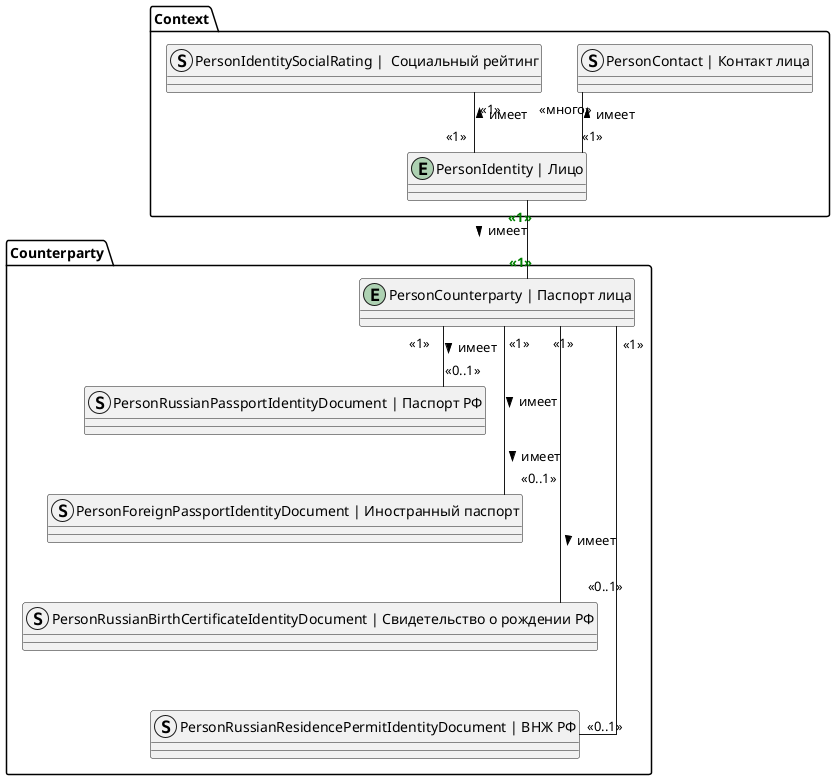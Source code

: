 @startuml

skinparam linetype ortho
top to bottom direction

package Context
{
    !startsub Main
    entity "PersonIdentity | Лицо" as PersonIdentity {
    }
    !endsub

    struct "PersonContact | Контакт лица" as PersonContact {
    }

    struct "PersonIdentitySocialRating |  Социальный рейтинг" as PersonIdentitySocialRating {
    }
}

package Counterparty
{
    entity "PersonCounterparty | Паспорт лица" as PersonCounterparty {
    }


    struct "PersonRussianPassportIdentityDocument | Паспорт РФ" as PersonRussianPassportIdentityDocument
    {
    }

    struct "PersonForeignPassportIdentityDocument | Иностранный паспорт" as PersonForeignPassportIdentityDocument
    {
    }

    struct "PersonRussianBirthCertificateIdentityDocument | Свидетельство о рождении РФ" as PersonRussianBirthCertificateIdentityDocument
    {
    }

    struct "PersonRussianResidencePermitIdentityDocument | ВНЖ РФ" as PersonRussianResidencePermitIdentityDocument
    {
    }
}

PersonIdentity-[hidden]down-PersonCounterparty
PersonCounterparty-[hidden]down-PersonRussianPassportIdentityDocument
PersonRussianPassportIdentityDocument-[hidden]down-PersonForeignPassportIdentityDocument
PersonForeignPassportIdentityDocument-[hidden]down-PersonRussianBirthCertificateIdentityDocument
PersonRussianBirthCertificateIdentityDocument-[hidden]down-PersonRussianResidencePermitIdentityDocument

PersonContact "<<много>>" -- "<<1>>" PersonIdentity : < имеет
PersonIdentitySocialRating "<<1>>" -- "<<1>>" PersonIdentity : < имеет
PersonCounterparty "**<color green><<1>></color>**" -- "**<color green><<1>></color>**" PersonIdentity : < имеет
PersonRussianPassportIdentityDocument "<<0..1>>" -- "<<1>>" PersonCounterparty : < имеет
PersonForeignPassportIdentityDocument "<<0..1>>" -- "<<1>>" PersonCounterparty : < имеет
PersonRussianBirthCertificateIdentityDocument "<<0..1>>" -- "<<1>>" PersonCounterparty : < имеет
PersonRussianResidencePermitIdentityDocument "<<0..1>>" -- "<<1>>" PersonCounterparty : < имеет

@enduml
